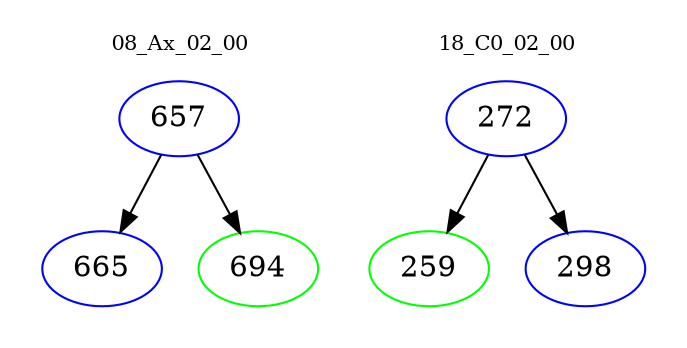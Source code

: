 digraph{
subgraph cluster_0 {
color = white
label = "08_Ax_02_00";
fontsize=10;
T0_657 [label="657", color="blue"]
T0_657 -> T0_665 [color="black"]
T0_665 [label="665", color="blue"]
T0_657 -> T0_694 [color="black"]
T0_694 [label="694", color="green"]
}
subgraph cluster_1 {
color = white
label = "18_C0_02_00";
fontsize=10;
T1_272 [label="272", color="blue"]
T1_272 -> T1_259 [color="black"]
T1_259 [label="259", color="green"]
T1_272 -> T1_298 [color="black"]
T1_298 [label="298", color="blue"]
}
}
